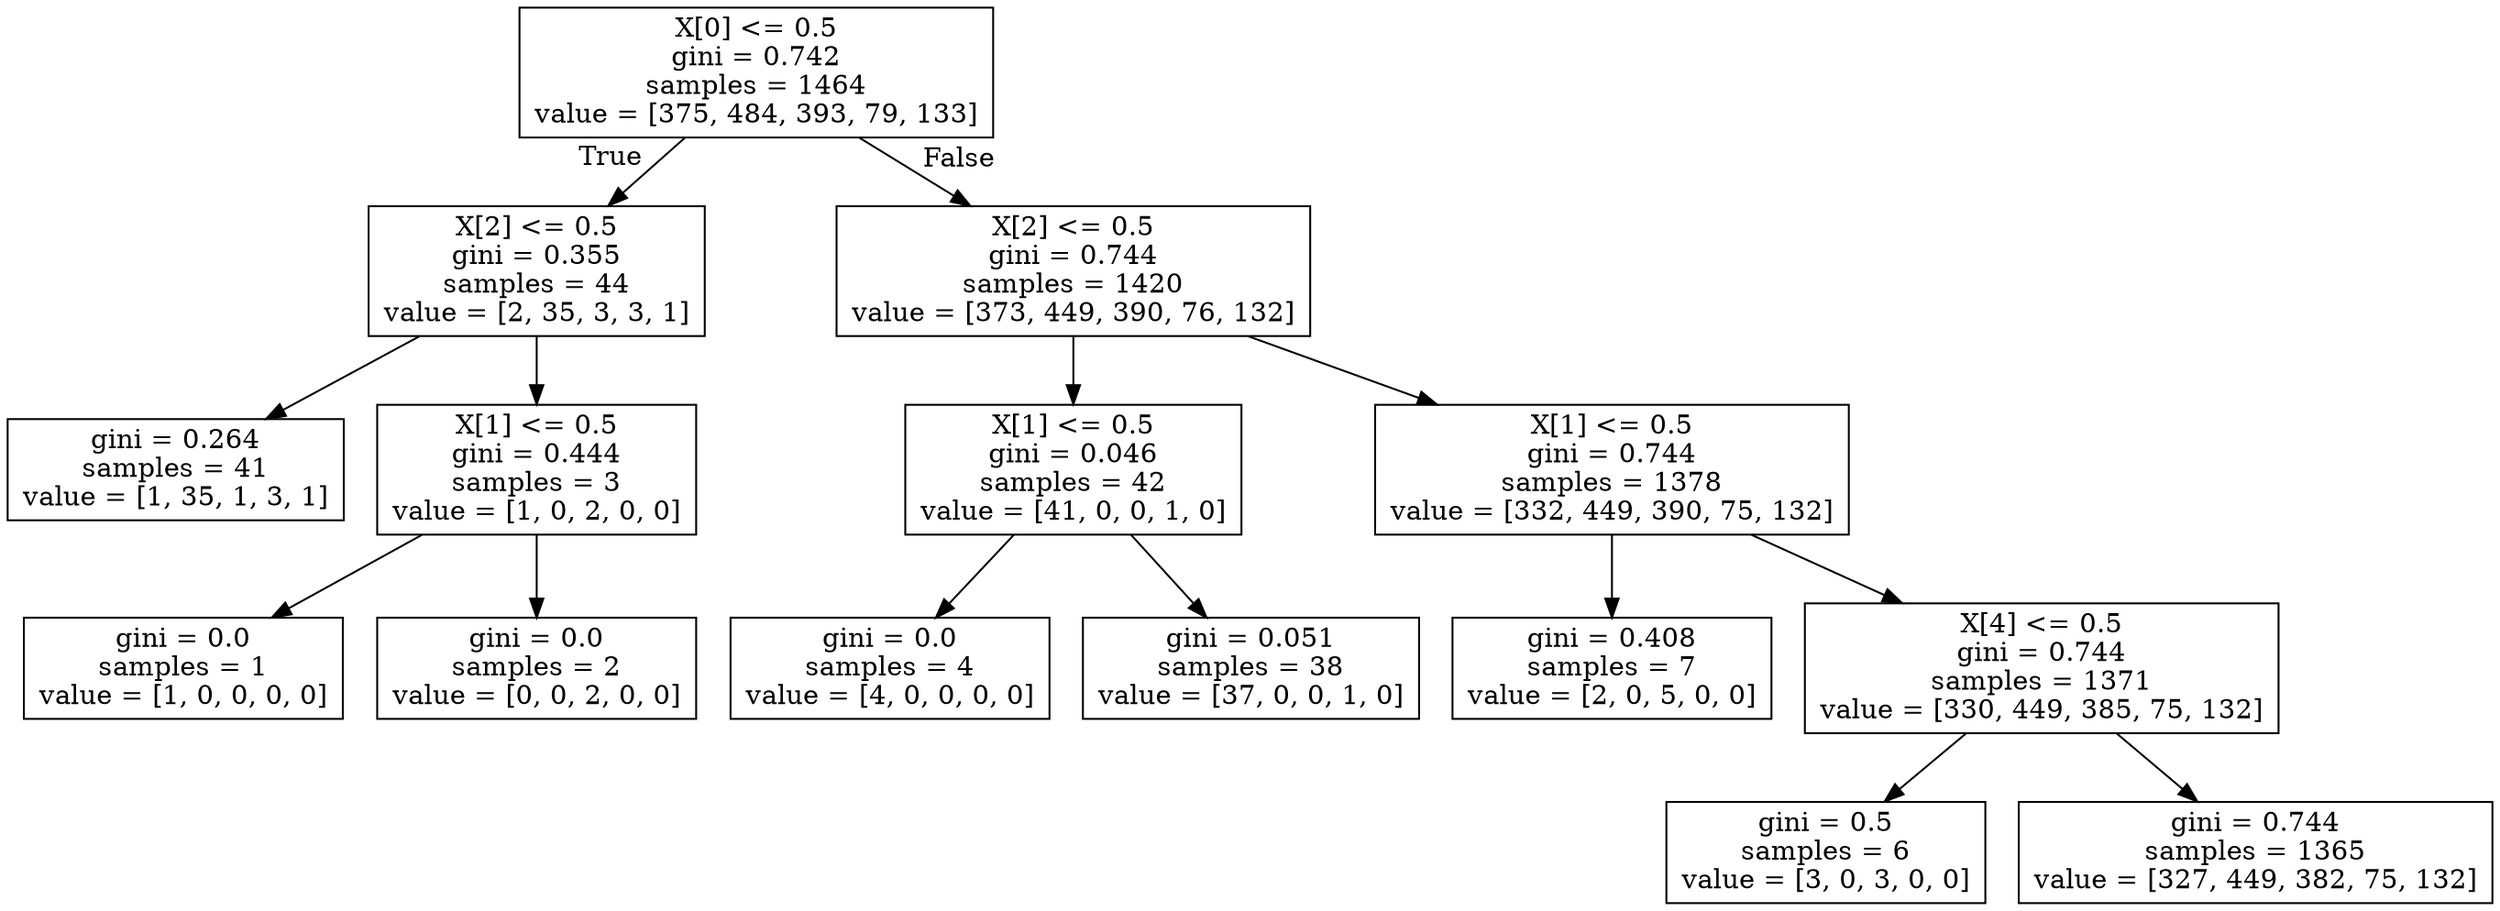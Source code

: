 digraph Tree {
node [shape=box] ;
0 [label="X[0] <= 0.5\ngini = 0.742\nsamples = 1464\nvalue = [375, 484, 393, 79, 133]"] ;
1 [label="X[2] <= 0.5\ngini = 0.355\nsamples = 44\nvalue = [2, 35, 3, 3, 1]"] ;
0 -> 1 [labeldistance=2.5, labelangle=45, headlabel="True"] ;
2 [label="gini = 0.264\nsamples = 41\nvalue = [1, 35, 1, 3, 1]"] ;
1 -> 2 ;
3 [label="X[1] <= 0.5\ngini = 0.444\nsamples = 3\nvalue = [1, 0, 2, 0, 0]"] ;
1 -> 3 ;
4 [label="gini = 0.0\nsamples = 1\nvalue = [1, 0, 0, 0, 0]"] ;
3 -> 4 ;
5 [label="gini = 0.0\nsamples = 2\nvalue = [0, 0, 2, 0, 0]"] ;
3 -> 5 ;
6 [label="X[2] <= 0.5\ngini = 0.744\nsamples = 1420\nvalue = [373, 449, 390, 76, 132]"] ;
0 -> 6 [labeldistance=2.5, labelangle=-45, headlabel="False"] ;
7 [label="X[1] <= 0.5\ngini = 0.046\nsamples = 42\nvalue = [41, 0, 0, 1, 0]"] ;
6 -> 7 ;
8 [label="gini = 0.0\nsamples = 4\nvalue = [4, 0, 0, 0, 0]"] ;
7 -> 8 ;
9 [label="gini = 0.051\nsamples = 38\nvalue = [37, 0, 0, 1, 0]"] ;
7 -> 9 ;
10 [label="X[1] <= 0.5\ngini = 0.744\nsamples = 1378\nvalue = [332, 449, 390, 75, 132]"] ;
6 -> 10 ;
11 [label="gini = 0.408\nsamples = 7\nvalue = [2, 0, 5, 0, 0]"] ;
10 -> 11 ;
12 [label="X[4] <= 0.5\ngini = 0.744\nsamples = 1371\nvalue = [330, 449, 385, 75, 132]"] ;
10 -> 12 ;
13 [label="gini = 0.5\nsamples = 6\nvalue = [3, 0, 3, 0, 0]"] ;
12 -> 13 ;
14 [label="gini = 0.744\nsamples = 1365\nvalue = [327, 449, 382, 75, 132]"] ;
12 -> 14 ;
}